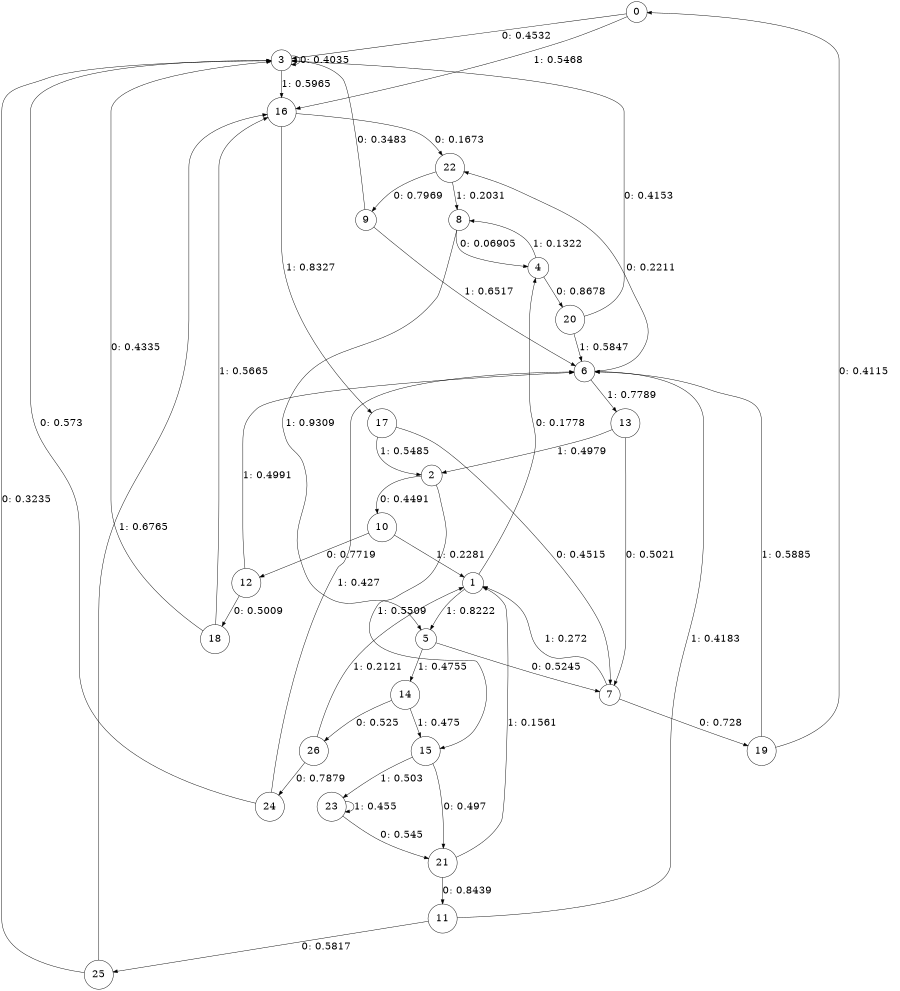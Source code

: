 digraph "ch33faceL10" {
size = "6,8.5";
ratio = "fill";
node [shape = circle];
node [fontsize = 24];
edge [fontsize = 24];
0 -> 3 [label = "0: 0.4532   "];
0 -> 16 [label = "1: 0.5468   "];
1 -> 4 [label = "0: 0.1778   "];
1 -> 5 [label = "1: 0.8222   "];
2 -> 10 [label = "0: 0.4491   "];
2 -> 15 [label = "1: 0.5509   "];
3 -> 3 [label = "0: 0.4035   "];
3 -> 16 [label = "1: 0.5965   "];
4 -> 20 [label = "0: 0.8678   "];
4 -> 8 [label = "1: 0.1322   "];
5 -> 7 [label = "0: 0.5245   "];
5 -> 14 [label = "1: 0.4755   "];
6 -> 22 [label = "0: 0.2211   "];
6 -> 13 [label = "1: 0.7789   "];
7 -> 19 [label = "0: 0.728    "];
7 -> 1 [label = "1: 0.272    "];
8 -> 4 [label = "0: 0.06905  "];
8 -> 5 [label = "1: 0.9309   "];
9 -> 3 [label = "0: 0.3483   "];
9 -> 6 [label = "1: 0.6517   "];
10 -> 12 [label = "0: 0.7719   "];
10 -> 1 [label = "1: 0.2281   "];
11 -> 25 [label = "0: 0.5817   "];
11 -> 6 [label = "1: 0.4183   "];
12 -> 18 [label = "0: 0.5009   "];
12 -> 6 [label = "1: 0.4991   "];
13 -> 7 [label = "0: 0.5021   "];
13 -> 2 [label = "1: 0.4979   "];
14 -> 26 [label = "0: 0.525    "];
14 -> 15 [label = "1: 0.475    "];
15 -> 21 [label = "0: 0.497    "];
15 -> 23 [label = "1: 0.503    "];
16 -> 22 [label = "0: 0.1673   "];
16 -> 17 [label = "1: 0.8327   "];
17 -> 7 [label = "0: 0.4515   "];
17 -> 2 [label = "1: 0.5485   "];
18 -> 3 [label = "0: 0.4335   "];
18 -> 16 [label = "1: 0.5665   "];
19 -> 0 [label = "0: 0.4115   "];
19 -> 6 [label = "1: 0.5885   "];
20 -> 3 [label = "0: 0.4153   "];
20 -> 6 [label = "1: 0.5847   "];
21 -> 11 [label = "0: 0.8439   "];
21 -> 1 [label = "1: 0.1561   "];
22 -> 9 [label = "0: 0.7969   "];
22 -> 8 [label = "1: 0.2031   "];
23 -> 21 [label = "0: 0.545    "];
23 -> 23 [label = "1: 0.455    "];
24 -> 3 [label = "0: 0.573    "];
24 -> 6 [label = "1: 0.427    "];
25 -> 3 [label = "0: 0.3235   "];
25 -> 16 [label = "1: 0.6765   "];
26 -> 24 [label = "0: 0.7879   "];
26 -> 1 [label = "1: 0.2121   "];
}